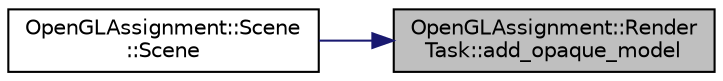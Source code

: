 digraph "OpenGLAssignment::RenderTask::add_opaque_model"
{
 // LATEX_PDF_SIZE
  edge [fontname="Helvetica",fontsize="10",labelfontname="Helvetica",labelfontsize="10"];
  node [fontname="Helvetica",fontsize="10",shape=record];
  rankdir="RL";
  Node1 [label="OpenGLAssignment::Render\lTask::add_opaque_model",height=0.2,width=0.4,color="black", fillcolor="grey75", style="filled", fontcolor="black",tooltip="Adds an opaque model to the collection."];
  Node1 -> Node2 [dir="back",color="midnightblue",fontsize="10",style="solid",fontname="Helvetica"];
  Node2 [label="OpenGLAssignment::Scene\l::Scene",height=0.2,width=0.4,color="black", fillcolor="white", style="filled",URL="$class_open_g_l_assignment_1_1_scene.html#a85a4d0ecd277cf3ac19e3aac94913304",tooltip="Creates an instance."];
}

